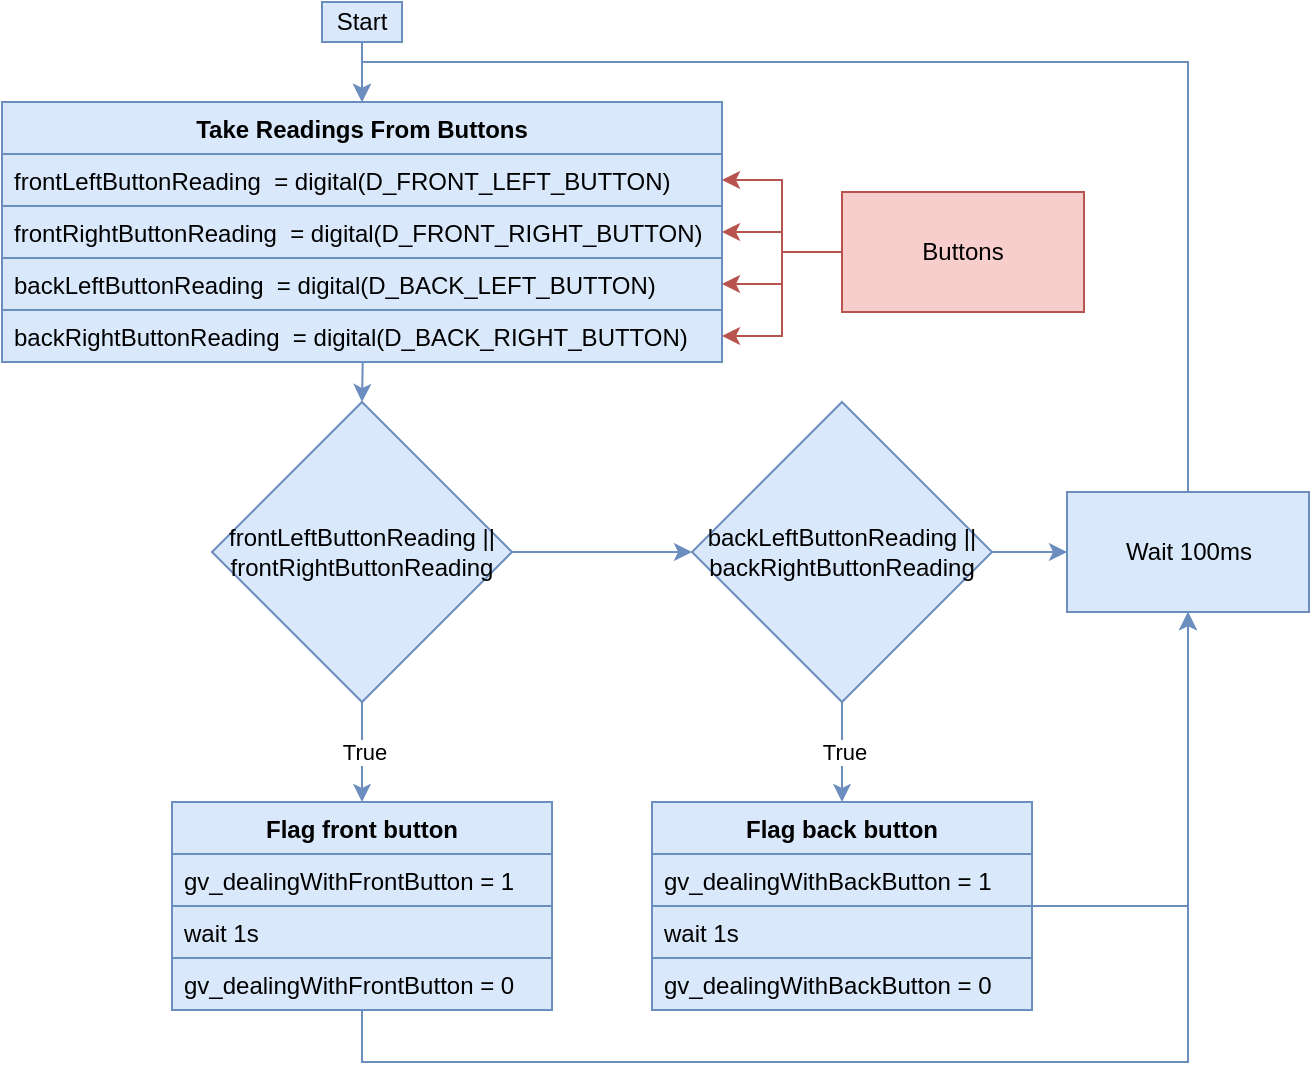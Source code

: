 <mxfile version="12.3.8" type="device" pages="1"><diagram name="Page-1" id="52a04d89-c75d-2922-d76d-85b35f80e030"><mxGraphModel dx="433" dy="368" grid="1" gridSize="10" guides="1" tooltips="1" connect="1" arrows="1" fold="1" page="1" pageScale="1" pageWidth="1100" pageHeight="850" background="#ffffff" math="0" shadow="0"><root><mxCell id="0"/><mxCell id="1" parent="0"/><mxCell id="Ez6otKZ31WWFI9ajh4TO-7" value="True" style="edgeStyle=orthogonalEdgeStyle;rounded=0;orthogonalLoop=1;jettySize=auto;html=1;fillColor=#dae8fc;strokeColor=#6c8ebf;" parent="1" source="Ez6otKZ31WWFI9ajh4TO-1" edge="1"><mxGeometry relative="1" as="geometry"><mxPoint x="475" y="430" as="targetPoint"/></mxGeometry></mxCell><mxCell id="yibASVsmuY4hqysWJWVi-2" value="" style="edgeStyle=orthogonalEdgeStyle;rounded=0;orthogonalLoop=1;jettySize=auto;html=1;fillColor=#dae8fc;strokeColor=#6c8ebf;" edge="1" parent="1" source="Ez6otKZ31WWFI9ajh4TO-1" target="yibASVsmuY4hqysWJWVi-1"><mxGeometry relative="1" as="geometry"/></mxCell><mxCell id="Ez6otKZ31WWFI9ajh4TO-1" value="frontLeftButtonReading || frontRightButtonReading" style="rhombus;whiteSpace=wrap;html=1;fillColor=#dae8fc;strokeColor=#6c8ebf;" parent="1" vertex="1"><mxGeometry x="400" y="230" width="150" height="150" as="geometry"/></mxCell><mxCell id="yibASVsmuY4hqysWJWVi-4" value="True" style="edgeStyle=orthogonalEdgeStyle;rounded=0;orthogonalLoop=1;jettySize=auto;html=1;fillColor=#dae8fc;strokeColor=#6c8ebf;" edge="1" parent="1" source="yibASVsmuY4hqysWJWVi-1"><mxGeometry relative="1" as="geometry"><mxPoint x="715" y="430" as="targetPoint"/></mxGeometry></mxCell><mxCell id="yibASVsmuY4hqysWJWVi-21" value="" style="edgeStyle=orthogonalEdgeStyle;rounded=0;orthogonalLoop=1;jettySize=auto;html=1;fillColor=#dae8fc;strokeColor=#6c8ebf;" edge="1" parent="1" source="yibASVsmuY4hqysWJWVi-1" target="yibASVsmuY4hqysWJWVi-5"><mxGeometry relative="1" as="geometry"/></mxCell><mxCell id="yibASVsmuY4hqysWJWVi-1" value="backLeftButtonReading || backRightButtonReading" style="rhombus;whiteSpace=wrap;html=1;fillColor=#dae8fc;strokeColor=#6c8ebf;" vertex="1" parent="1"><mxGeometry x="640" y="230" width="150" height="150" as="geometry"/></mxCell><mxCell id="yibASVsmuY4hqysWJWVi-56" value="" style="edgeStyle=orthogonalEdgeStyle;rounded=0;orthogonalLoop=1;jettySize=auto;html=1;entryX=0.5;entryY=0;entryDx=0;entryDy=0;fillColor=#dae8fc;strokeColor=#6c8ebf;" edge="1" parent="1" source="Ez6otKZ31WWFI9ajh4TO-23" target="yibASVsmuY4hqysWJWVi-49"><mxGeometry relative="1" as="geometry"/></mxCell><mxCell id="Ez6otKZ31WWFI9ajh4TO-23" value="Start" style="text;html=1;strokeColor=#6c8ebf;fillColor=#dae8fc;align=center;verticalAlign=middle;whiteSpace=wrap;rounded=0;" parent="1" vertex="1"><mxGeometry x="455" y="30" width="40" height="20" as="geometry"/></mxCell><mxCell id="yibASVsmuY4hqysWJWVi-59" value="" style="edgeStyle=orthogonalEdgeStyle;rounded=0;orthogonalLoop=1;jettySize=auto;html=1;entryX=0.5;entryY=0;entryDx=0;entryDy=0;fillColor=#dae8fc;strokeColor=#6c8ebf;" edge="1" parent="1" source="yibASVsmuY4hqysWJWVi-5" target="yibASVsmuY4hqysWJWVi-49"><mxGeometry relative="1" as="geometry"><mxPoint x="888" y="195" as="targetPoint"/><Array as="points"><mxPoint x="888" y="60"/><mxPoint x="475" y="60"/></Array></mxGeometry></mxCell><mxCell id="yibASVsmuY4hqysWJWVi-5" value="Wait 100ms" style="rounded=0;whiteSpace=wrap;html=1;fillColor=#dae8fc;strokeColor=#6c8ebf;" vertex="1" parent="1"><mxGeometry x="827.5" y="275" width="121" height="60" as="geometry"/></mxCell><mxCell id="yibASVsmuY4hqysWJWVi-38" value="" style="edgeStyle=orthogonalEdgeStyle;rounded=0;orthogonalLoop=1;jettySize=auto;html=1;fillColor=#dae8fc;strokeColor=#6c8ebf;" edge="1" parent="1" source="yibASVsmuY4hqysWJWVi-26" target="yibASVsmuY4hqysWJWVi-5"><mxGeometry relative="1" as="geometry"><mxPoint x="475" y="614" as="targetPoint"/><Array as="points"><mxPoint x="475" y="560"/><mxPoint x="888" y="560"/></Array></mxGeometry></mxCell><mxCell id="yibASVsmuY4hqysWJWVi-26" value="Flag front button" style="swimlane;fontStyle=1;childLayout=stackLayout;horizontal=1;startSize=26;fillColor=#dae8fc;horizontalStack=0;resizeParent=1;resizeParentMax=0;resizeLast=0;collapsible=1;marginBottom=0;strokeColor=#6c8ebf;" vertex="1" parent="1"><mxGeometry x="380" y="430" width="190" height="104" as="geometry"/></mxCell><mxCell id="yibASVsmuY4hqysWJWVi-27" value="gv_dealingWithFrontButton = 1" style="text;strokeColor=#6c8ebf;fillColor=#dae8fc;align=left;verticalAlign=top;spacingLeft=4;spacingRight=4;overflow=hidden;rotatable=0;points=[[0,0.5],[1,0.5]];portConstraint=eastwest;" vertex="1" parent="yibASVsmuY4hqysWJWVi-26"><mxGeometry y="26" width="190" height="26" as="geometry"/></mxCell><mxCell id="yibASVsmuY4hqysWJWVi-28" value="wait 1s" style="text;strokeColor=#6c8ebf;fillColor=#dae8fc;align=left;verticalAlign=top;spacingLeft=4;spacingRight=4;overflow=hidden;rotatable=0;points=[[0,0.5],[1,0.5]];portConstraint=eastwest;" vertex="1" parent="yibASVsmuY4hqysWJWVi-26"><mxGeometry y="52" width="190" height="26" as="geometry"/></mxCell><mxCell id="yibASVsmuY4hqysWJWVi-29" value="gv_dealingWithFrontButton = 0" style="text;strokeColor=#6c8ebf;fillColor=#dae8fc;align=left;verticalAlign=top;spacingLeft=4;spacingRight=4;overflow=hidden;rotatable=0;points=[[0,0.5],[1,0.5]];portConstraint=eastwest;" vertex="1" parent="yibASVsmuY4hqysWJWVi-26"><mxGeometry y="78" width="190" height="26" as="geometry"/></mxCell><mxCell id="yibASVsmuY4hqysWJWVi-48" value="" style="edgeStyle=orthogonalEdgeStyle;rounded=0;orthogonalLoop=1;jettySize=auto;html=1;entryX=0.5;entryY=1;entryDx=0;entryDy=0;fillColor=#dae8fc;strokeColor=#6c8ebf;" edge="1" parent="1" source="yibASVsmuY4hqysWJWVi-30" target="yibASVsmuY4hqysWJWVi-5"><mxGeometry relative="1" as="geometry"><mxPoint x="890" y="482" as="targetPoint"/></mxGeometry></mxCell><mxCell id="yibASVsmuY4hqysWJWVi-30" value="Flag back button" style="swimlane;fontStyle=1;childLayout=stackLayout;horizontal=1;startSize=26;fillColor=#dae8fc;horizontalStack=0;resizeParent=1;resizeParentMax=0;resizeLast=0;collapsible=1;marginBottom=0;strokeColor=#6c8ebf;" vertex="1" parent="1"><mxGeometry x="620" y="430" width="190" height="104" as="geometry"/></mxCell><mxCell id="yibASVsmuY4hqysWJWVi-31" value="gv_dealingWithBackButton = 1" style="text;strokeColor=#6c8ebf;fillColor=#dae8fc;align=left;verticalAlign=top;spacingLeft=4;spacingRight=4;overflow=hidden;rotatable=0;points=[[0,0.5],[1,0.5]];portConstraint=eastwest;" vertex="1" parent="yibASVsmuY4hqysWJWVi-30"><mxGeometry y="26" width="190" height="26" as="geometry"/></mxCell><mxCell id="yibASVsmuY4hqysWJWVi-32" value="wait 1s" style="text;strokeColor=#6c8ebf;fillColor=#dae8fc;align=left;verticalAlign=top;spacingLeft=4;spacingRight=4;overflow=hidden;rotatable=0;points=[[0,0.5],[1,0.5]];portConstraint=eastwest;" vertex="1" parent="yibASVsmuY4hqysWJWVi-30"><mxGeometry y="52" width="190" height="26" as="geometry"/></mxCell><mxCell id="yibASVsmuY4hqysWJWVi-33" value="gv_dealingWithBackButton = 0" style="text;strokeColor=#6c8ebf;fillColor=#dae8fc;align=left;verticalAlign=top;spacingLeft=4;spacingRight=4;overflow=hidden;rotatable=0;points=[[0,0.5],[1,0.5]];portConstraint=eastwest;" vertex="1" parent="yibASVsmuY4hqysWJWVi-30"><mxGeometry y="78" width="190" height="26" as="geometry"/></mxCell><mxCell id="yibASVsmuY4hqysWJWVi-55" value="" style="group" vertex="1" connectable="0" parent="1"><mxGeometry x="299" y="90" width="390" height="130" as="geometry"/></mxCell><mxCell id="yibASVsmuY4hqysWJWVi-49" value="Take Readings From Buttons" style="swimlane;fontStyle=1;childLayout=stackLayout;horizontal=1;startSize=26;fillColor=#dae8fc;horizontalStack=0;resizeParent=1;resizeParentMax=0;resizeLast=0;collapsible=1;marginBottom=0;strokeColor=#6c8ebf;" vertex="1" parent="yibASVsmuY4hqysWJWVi-55"><mxGeometry x="-4" y="-10" width="360" height="104" as="geometry"/></mxCell><mxCell id="yibASVsmuY4hqysWJWVi-50" value="frontLeftButtonReading  = digital(D_FRONT_LEFT_BUTTON)" style="text;strokeColor=#6c8ebf;fillColor=#dae8fc;align=left;verticalAlign=top;spacingLeft=4;spacingRight=4;overflow=hidden;rotatable=0;points=[[0,0.5],[1,0.5]];portConstraint=eastwest;" vertex="1" parent="yibASVsmuY4hqysWJWVi-49"><mxGeometry y="26" width="360" height="26" as="geometry"/></mxCell><mxCell id="yibASVsmuY4hqysWJWVi-51" value="frontRightButtonReading  = digital(D_FRONT_RIGHT_BUTTON)" style="text;strokeColor=#6c8ebf;fillColor=#dae8fc;align=left;verticalAlign=top;spacingLeft=4;spacingRight=4;overflow=hidden;rotatable=0;points=[[0,0.5],[1,0.5]];portConstraint=eastwest;" vertex="1" parent="yibASVsmuY4hqysWJWVi-49"><mxGeometry y="52" width="360" height="26" as="geometry"/></mxCell><mxCell id="yibASVsmuY4hqysWJWVi-52" value="backLeftButtonReading  = digital(D_BACK_LEFT_BUTTON)" style="text;strokeColor=#6c8ebf;fillColor=#dae8fc;align=left;verticalAlign=top;spacingLeft=4;spacingRight=4;overflow=hidden;rotatable=0;points=[[0,0.5],[1,0.5]];portConstraint=eastwest;" vertex="1" parent="yibASVsmuY4hqysWJWVi-49"><mxGeometry y="78" width="360" height="26" as="geometry"/></mxCell><mxCell id="yibASVsmuY4hqysWJWVi-54" value="backRightButtonReading  = digital(D_BACK_RIGHT_BUTTON)" style="text;strokeColor=#6c8ebf;fillColor=#dae8fc;align=left;verticalAlign=top;spacingLeft=4;spacingRight=4;overflow=hidden;rotatable=0;points=[[0,0.5],[1,0.5]];portConstraint=eastwest;" vertex="1" parent="yibASVsmuY4hqysWJWVi-55"><mxGeometry x="-4" y="94" width="360" height="26" as="geometry"/></mxCell><mxCell id="yibASVsmuY4hqysWJWVi-57" value="" style="edgeStyle=orthogonalEdgeStyle;rounded=0;orthogonalLoop=1;jettySize=auto;html=1;entryX=0.5;entryY=0;entryDx=0;entryDy=0;exitX=0.501;exitY=0.985;exitDx=0;exitDy=0;exitPerimeter=0;fillColor=#dae8fc;strokeColor=#6c8ebf;" edge="1" parent="1" source="yibASVsmuY4hqysWJWVi-54" target="Ez6otKZ31WWFI9ajh4TO-1"><mxGeometry relative="1" as="geometry"><mxPoint x="480.81" y="60" as="sourcePoint"/><mxPoint x="480.81" y="90.095" as="targetPoint"/></mxGeometry></mxCell><mxCell id="yibASVsmuY4hqysWJWVi-60" value="Buttons" style="rounded=0;whiteSpace=wrap;html=1;fillColor=#f8cecc;strokeColor=#b85450;" vertex="1" parent="1"><mxGeometry x="715" y="125" width="121" height="60" as="geometry"/></mxCell><mxCell id="yibASVsmuY4hqysWJWVi-67" value="" style="edgeStyle=orthogonalEdgeStyle;rounded=0;orthogonalLoop=1;jettySize=auto;html=1;fillColor=#f8cecc;strokeColor=#b85450;entryX=1;entryY=0.5;entryDx=0;entryDy=0;exitX=0;exitY=0.5;exitDx=0;exitDy=0;" edge="1" parent="1" source="yibASVsmuY4hqysWJWVi-60" target="yibASVsmuY4hqysWJWVi-50"><mxGeometry relative="1" as="geometry"><mxPoint x="670" y="155" as="sourcePoint"/><mxPoint x="725" y="150.095" as="targetPoint"/></mxGeometry></mxCell><mxCell id="yibASVsmuY4hqysWJWVi-69" value="" style="edgeStyle=orthogonalEdgeStyle;rounded=0;orthogonalLoop=1;jettySize=auto;html=1;fillColor=#f8cecc;strokeColor=#b85450;entryX=1;entryY=0.5;entryDx=0;entryDy=0;exitX=0;exitY=0.5;exitDx=0;exitDy=0;" edge="1" parent="1" source="yibASVsmuY4hqysWJWVi-60" target="yibASVsmuY4hqysWJWVi-51"><mxGeometry relative="1" as="geometry"><mxPoint x="725.571" y="169.143" as="sourcePoint"/><mxPoint x="665.095" y="129.143" as="targetPoint"/></mxGeometry></mxCell><mxCell id="yibASVsmuY4hqysWJWVi-70" value="" style="edgeStyle=orthogonalEdgeStyle;rounded=0;orthogonalLoop=1;jettySize=auto;html=1;fillColor=#f8cecc;strokeColor=#b85450;entryX=1;entryY=0.5;entryDx=0;entryDy=0;exitX=0;exitY=0.5;exitDx=0;exitDy=0;" edge="1" parent="1" source="yibASVsmuY4hqysWJWVi-60" target="yibASVsmuY4hqysWJWVi-52"><mxGeometry relative="1" as="geometry"><mxPoint x="725.095" y="164.857" as="sourcePoint"/><mxPoint x="665.095" y="154.857" as="targetPoint"/></mxGeometry></mxCell><mxCell id="yibASVsmuY4hqysWJWVi-72" value="" style="edgeStyle=orthogonalEdgeStyle;rounded=0;orthogonalLoop=1;jettySize=auto;html=1;fillColor=#f8cecc;strokeColor=#b85450;entryX=1;entryY=0.5;entryDx=0;entryDy=0;exitX=0;exitY=0.5;exitDx=0;exitDy=0;" edge="1" parent="1" source="yibASVsmuY4hqysWJWVi-60" target="yibASVsmuY4hqysWJWVi-54"><mxGeometry relative="1" as="geometry"><mxPoint x="724.977" y="165.116" as="sourcePoint"/><mxPoint x="664.977" y="180.93" as="targetPoint"/></mxGeometry></mxCell></root></mxGraphModel></diagram></mxfile>